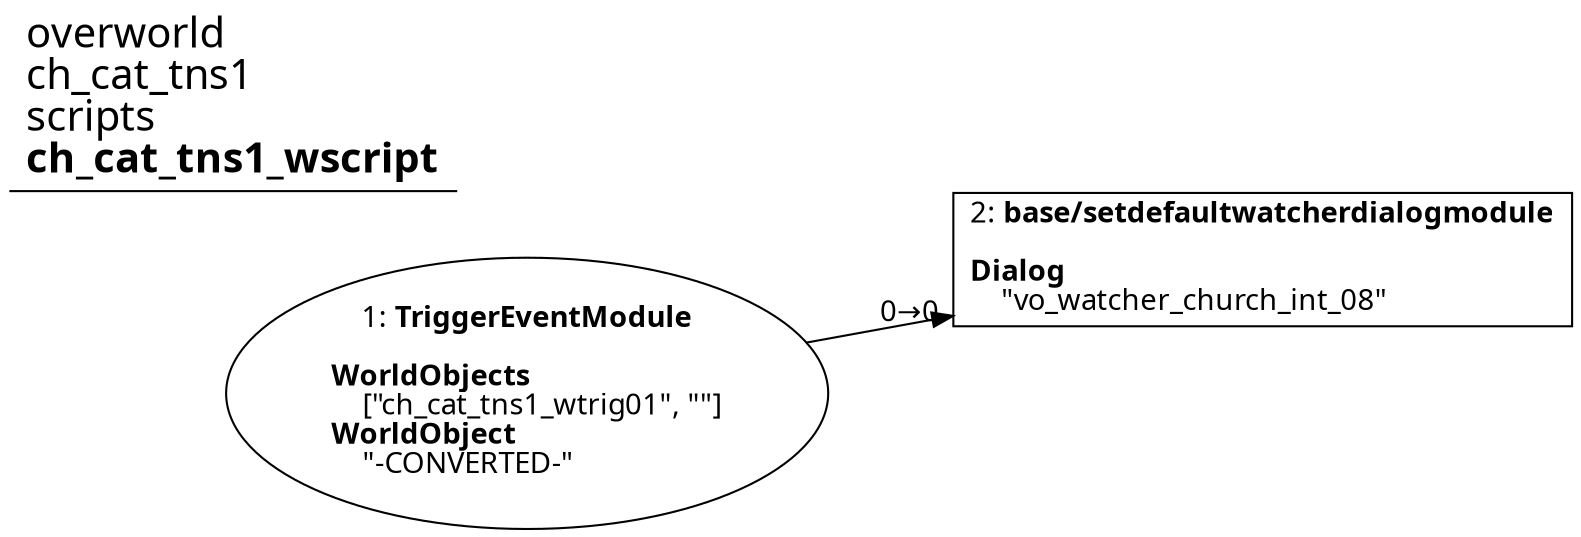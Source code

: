 digraph {
    layout = fdp;
    overlap = prism;
    sep = "+16";
    splines = spline;

    node [ shape = box ];

    graph [ fontname = "Segoe UI" ];
    node [ fontname = "Segoe UI" ];
    edge [ fontname = "Segoe UI" ];

    1 [ label = <1: <b>TriggerEventModule</b><br/><br/><b>WorldObjects</b><br align="left"/>    [&quot;ch_cat_tns1_wtrig01&quot;, &quot;&quot;]<br align="left"/><b>WorldObject</b><br align="left"/>    &quot;-CONVERTED-&quot;<br align="left"/>> ];
    1 [ shape = oval ]
    1 [ pos = "0.287,-0.079!" ];
    1 -> 2 [ label = "0→0" ];

    2 [ label = <2: <b>base/setdefaultwatcherdialogmodule</b><br/><br/><b>Dialog</b><br align="left"/>    &quot;vo_watcher_church_int_08&quot;<br align="left"/>> ];
    2 [ pos = "0.588,-0.083000004!" ];

    title [ pos = "0.286,-0.078!" ];
    title [ shape = underline ];
    title [ label = <<font point-size="20">overworld<br align="left"/>ch_cat_tns1<br align="left"/>scripts<br align="left"/><b>ch_cat_tns1_wscript</b><br align="left"/></font>> ];
}
